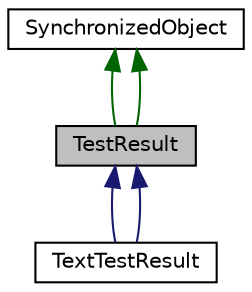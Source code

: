 digraph "TestResult"
{
  edge [fontname="Helvetica",fontsize="10",labelfontname="Helvetica",labelfontsize="10"];
  node [fontname="Helvetica",fontsize="10",shape=record];
  Node1 [label="TestResult",height=0.2,width=0.4,color="black", fillcolor="grey75", style="filled", fontcolor="black"];
  Node2 -> Node1 [dir="back",color="darkgreen",fontsize="10",style="solid",fontname="Helvetica"];
  Node2 [label="SynchronizedObject",height=0.2,width=0.4,color="black", fillcolor="white", style="filled",URL="$class_synchronized_object.html",tooltip="Base class for synchronized object. "];
  Node2 -> Node1 [dir="back",color="darkgreen",fontsize="10",style="solid",fontname="Helvetica"];
  Node1 -> Node3 [dir="back",color="midnightblue",fontsize="10",style="solid",fontname="Helvetica"];
  Node3 [label="TextTestResult",height=0.2,width=0.4,color="black", fillcolor="white", style="filled",URL="$class_text_test_result.html",tooltip="Holds printable test result (DEPRECATED).deprecated Use class TextTestProgressListener and TextOutput..."];
  Node1 -> Node3 [dir="back",color="midnightblue",fontsize="10",style="solid",fontname="Helvetica"];
}
